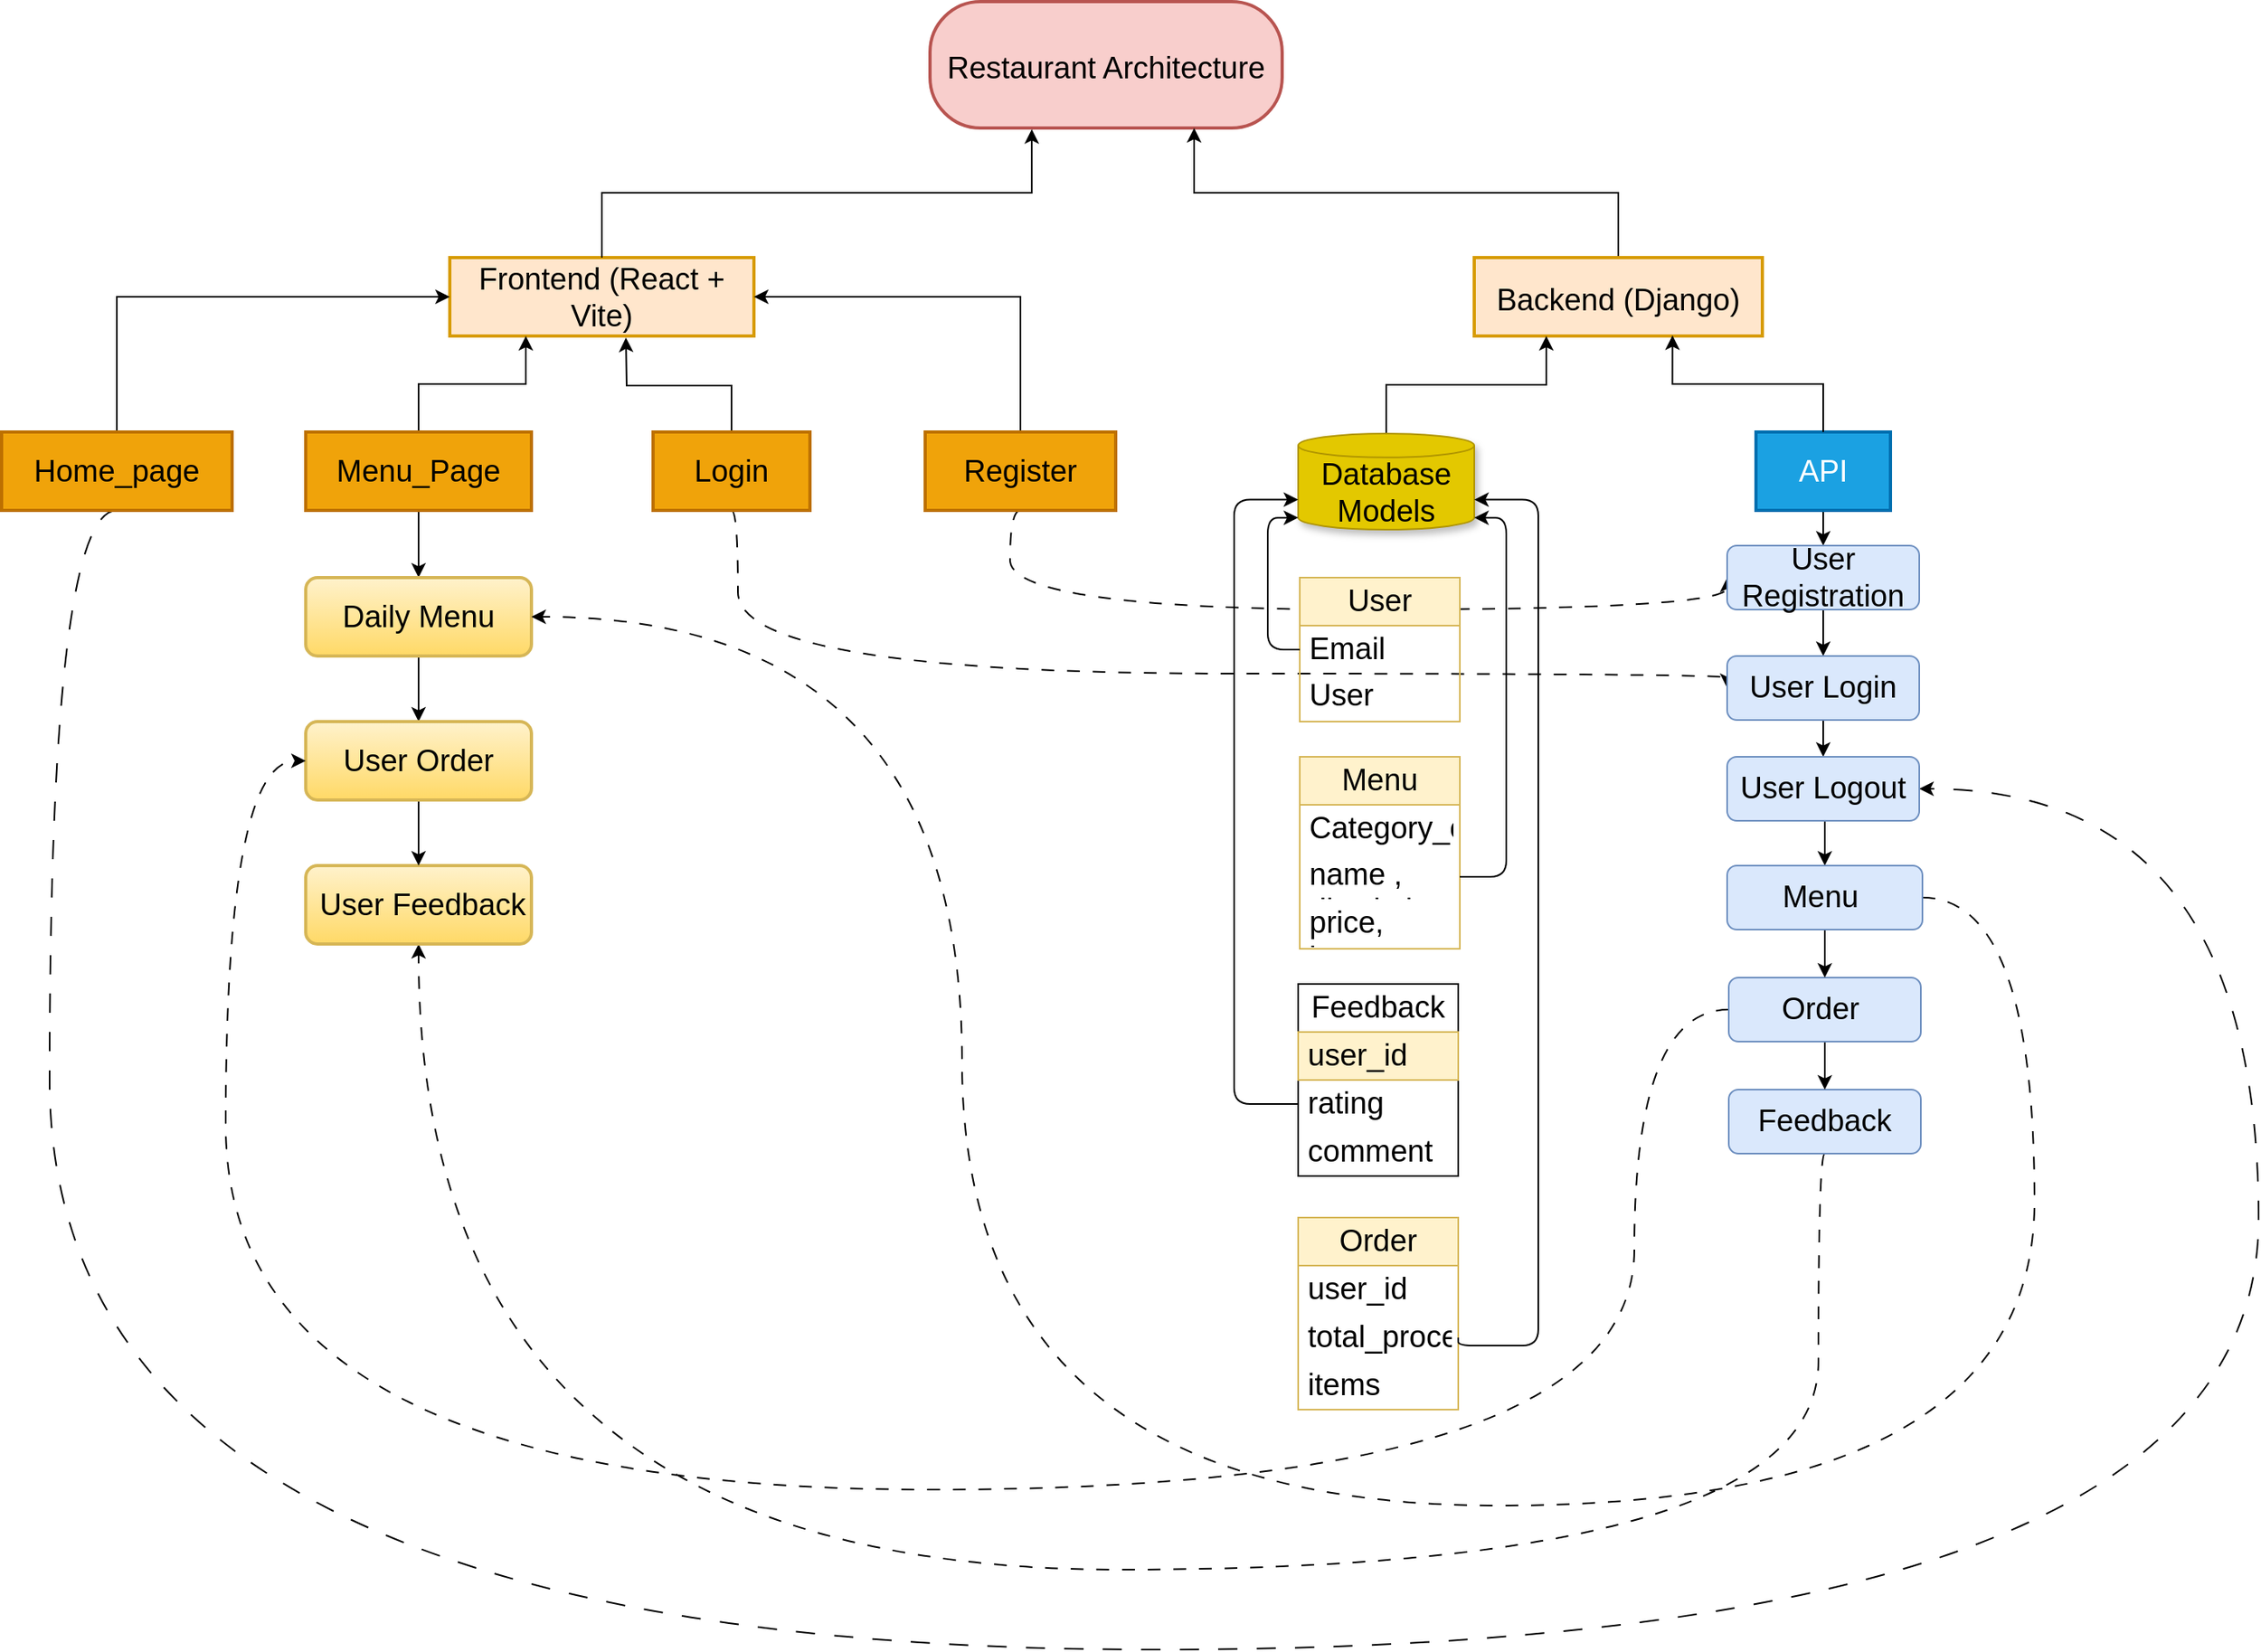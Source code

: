 <mxfile version="24.9.3">
  <diagram name="Page-1" id="EpPDLjpg0aHmwE1YWelU">
    <mxGraphModel grid="1" page="1" gridSize="10" guides="1" tooltips="1" connect="1" arrows="1" fold="1" pageScale="1" pageWidth="850" pageHeight="1100" math="0" shadow="0">
      <root>
        <mxCell id="0" />
        <mxCell id="1" parent="0" />
        <mxCell id="2" value="Restaurant Architecture" style="rounded=1;arcSize=40;strokeWidth=2;fillColor=#f8cecc;strokeColor=#b85450;fontSize=19;" vertex="1" parent="1">
          <mxGeometry x="660" y="40" width="220" height="79" as="geometry" />
        </mxCell>
        <mxCell id="3" value="Frontend (React + Vite)" style="whiteSpace=wrap;strokeWidth=2;fillColor=#ffe6cc;strokeColor=#d79b00;fontSize=19;" vertex="1" parent="1">
          <mxGeometry x="360" y="200" width="190" height="49" as="geometry" />
        </mxCell>
        <mxCell id="tLVwqjxXqg0BKom8Ir9m-57" style="edgeStyle=orthogonalEdgeStyle;rounded=0;orthogonalLoop=1;jettySize=auto;html=1;exitX=0.5;exitY=0;exitDx=0;exitDy=0;entryX=0.75;entryY=1;entryDx=0;entryDy=0;fontSize=19;" edge="1" parent="1" source="4" target="2">
          <mxGeometry relative="1" as="geometry" />
        </mxCell>
        <mxCell id="4" value="Backend (Django)" style="rounded=0;arcSize=40;strokeWidth=2;fillColor=#ffe6cc;strokeColor=#d79b00;fontSize=19;" vertex="1" parent="1">
          <mxGeometry x="1000" y="200" width="180" height="49" as="geometry" />
        </mxCell>
        <mxCell id="tLVwqjxXqg0BKom8Ir9m-48" style="edgeStyle=orthogonalEdgeStyle;rounded=0;orthogonalLoop=1;jettySize=auto;html=1;exitX=0.5;exitY=0;exitDx=0;exitDy=0;entryX=0;entryY=0.5;entryDx=0;entryDy=0;fontSize=19;" edge="1" parent="1" source="5" target="3">
          <mxGeometry relative="1" as="geometry" />
        </mxCell>
        <mxCell id="tLVwqjxXqg0BKom8Ir9m-102" style="edgeStyle=orthogonalEdgeStyle;rounded=0;orthogonalLoop=1;jettySize=auto;html=1;exitX=0.5;exitY=1;exitDx=0;exitDy=0;entryX=1;entryY=0.5;entryDx=0;entryDy=0;dashed=1;dashPattern=12 12;curved=1;" edge="1" parent="1" source="5" target="tLVwqjxXqg0BKom8Ir9m-91">
          <mxGeometry relative="1" as="geometry">
            <Array as="points">
              <mxPoint x="110" y="358" />
              <mxPoint x="110" y="1070" />
              <mxPoint x="1490" y="1070" />
              <mxPoint x="1490" y="532" />
            </Array>
          </mxGeometry>
        </mxCell>
        <mxCell id="5" value="Home_page" style="whiteSpace=wrap;strokeWidth=2;fillColor=#f0a30a;fontColor=#000000;strokeColor=#BD7000;fontSize=19;" vertex="1" parent="1">
          <mxGeometry x="80" y="309" width="144" height="49" as="geometry" />
        </mxCell>
        <mxCell id="tLVwqjxXqg0BKom8Ir9m-49" style="edgeStyle=orthogonalEdgeStyle;rounded=0;orthogonalLoop=1;jettySize=auto;html=1;exitX=0.5;exitY=0;exitDx=0;exitDy=0;entryX=0.25;entryY=1;entryDx=0;entryDy=0;fontSize=19;" edge="1" parent="1" source="6" target="3">
          <mxGeometry relative="1" as="geometry" />
        </mxCell>
        <mxCell id="tLVwqjxXqg0BKom8Ir9m-53" style="edgeStyle=orthogonalEdgeStyle;rounded=0;orthogonalLoop=1;jettySize=auto;html=1;exitX=0.5;exitY=1;exitDx=0;exitDy=0;entryX=0.5;entryY=0;entryDx=0;entryDy=0;fontSize=19;" edge="1" parent="1" source="6" target="tLVwqjxXqg0BKom8Ir9m-39">
          <mxGeometry relative="1" as="geometry" />
        </mxCell>
        <mxCell id="6" value="Menu_Page" style="whiteSpace=wrap;strokeWidth=2;fillColor=#f0a30a;fontColor=#000000;strokeColor=#BD7000;fontSize=19;" vertex="1" parent="1">
          <mxGeometry x="270" y="309" width="141" height="49" as="geometry" />
        </mxCell>
        <mxCell id="tLVwqjxXqg0BKom8Ir9m-50" style="edgeStyle=orthogonalEdgeStyle;rounded=0;orthogonalLoop=1;jettySize=auto;html=1;exitX=0.5;exitY=0;exitDx=0;exitDy=0;fontSize=19;" edge="1" parent="1" source="10">
          <mxGeometry relative="1" as="geometry">
            <mxPoint x="470" y="250" as="targetPoint" />
          </mxGeometry>
        </mxCell>
        <mxCell id="tLVwqjxXqg0BKom8Ir9m-100" style="edgeStyle=orthogonalEdgeStyle;rounded=0;orthogonalLoop=1;jettySize=auto;html=1;exitX=0.5;exitY=1;exitDx=0;exitDy=0;entryX=0;entryY=0.5;entryDx=0;entryDy=0;curved=1;dashed=1;dashPattern=8 8;fontSize=19;" edge="1" parent="1" source="10" target="tLVwqjxXqg0BKom8Ir9m-90">
          <mxGeometry relative="1" as="geometry">
            <Array as="points">
              <mxPoint x="540" y="358" />
              <mxPoint x="540" y="460" />
              <mxPoint x="1158" y="460" />
            </Array>
          </mxGeometry>
        </mxCell>
        <mxCell id="10" value="Login" style="whiteSpace=wrap;strokeWidth=2;fillColor=#f0a30a;fontColor=#000000;strokeColor=#BD7000;fontSize=19;" vertex="1" parent="1">
          <mxGeometry x="487" y="309" width="98" height="49" as="geometry" />
        </mxCell>
        <mxCell id="tLVwqjxXqg0BKom8Ir9m-51" style="edgeStyle=orthogonalEdgeStyle;rounded=0;orthogonalLoop=1;jettySize=auto;html=1;exitX=0.5;exitY=0;exitDx=0;exitDy=0;entryX=1;entryY=0.5;entryDx=0;entryDy=0;fontSize=19;" edge="1" parent="1" source="11" target="3">
          <mxGeometry relative="1" as="geometry" />
        </mxCell>
        <mxCell id="tLVwqjxXqg0BKom8Ir9m-101" style="edgeStyle=orthogonalEdgeStyle;rounded=0;orthogonalLoop=1;jettySize=auto;html=1;exitX=0.5;exitY=1;exitDx=0;exitDy=0;entryX=0;entryY=0.5;entryDx=0;entryDy=0;curved=1;dashed=1;dashPattern=8 8;fontSize=19;" edge="1" parent="1" source="11" target="tLVwqjxXqg0BKom8Ir9m-89">
          <mxGeometry relative="1" as="geometry">
            <Array as="points">
              <mxPoint x="710" y="358" />
              <mxPoint x="710" y="420" />
              <mxPoint x="1158" y="420" />
            </Array>
          </mxGeometry>
        </mxCell>
        <mxCell id="11" value="Register" style="whiteSpace=wrap;strokeWidth=2;fillColor=#f0a30a;fontColor=#000000;strokeColor=#BD7000;fontSize=19;" vertex="1" parent="1">
          <mxGeometry x="657" y="309" width="119" height="49" as="geometry" />
        </mxCell>
        <mxCell id="tLVwqjxXqg0BKom8Ir9m-46" style="edgeStyle=orthogonalEdgeStyle;rounded=0;orthogonalLoop=1;jettySize=auto;html=1;exitX=0.5;exitY=0;exitDx=0;exitDy=0;entryX=0.25;entryY=1;entryDx=0;entryDy=0;exitPerimeter=0;fontSize=19;" edge="1" parent="1" source="tLVwqjxXqg0BKom8Ir9m-58" target="4">
          <mxGeometry relative="1" as="geometry">
            <mxPoint x="955.0" y="309" as="sourcePoint" />
          </mxGeometry>
        </mxCell>
        <mxCell id="tLVwqjxXqg0BKom8Ir9m-103" style="edgeStyle=orthogonalEdgeStyle;rounded=0;orthogonalLoop=1;jettySize=auto;html=1;exitX=0.5;exitY=1;exitDx=0;exitDy=0;entryX=0.5;entryY=0;entryDx=0;entryDy=0;fontSize=19;" edge="1" parent="1" source="14" target="tLVwqjxXqg0BKom8Ir9m-89">
          <mxGeometry relative="1" as="geometry" />
        </mxCell>
        <mxCell id="14" value="API" style="whiteSpace=wrap;strokeWidth=2;fillColor=#1ba1e2;fontColor=#ffffff;strokeColor=#006EAF;fontSize=19;" vertex="1" parent="1">
          <mxGeometry x="1176" y="309" width="84" height="49" as="geometry" />
        </mxCell>
        <mxCell id="tLVwqjxXqg0BKom8Ir9m-54" style="edgeStyle=orthogonalEdgeStyle;rounded=0;orthogonalLoop=1;jettySize=auto;html=1;exitX=0.5;exitY=1;exitDx=0;exitDy=0;entryX=0.5;entryY=0;entryDx=0;entryDy=0;fontSize=19;" edge="1" parent="1" source="tLVwqjxXqg0BKom8Ir9m-39" target="tLVwqjxXqg0BKom8Ir9m-45">
          <mxGeometry relative="1" as="geometry" />
        </mxCell>
        <mxCell id="tLVwqjxXqg0BKom8Ir9m-39" value="Daily Menu" style="whiteSpace=wrap;strokeWidth=2;rounded=1;fontSize=19;fillColor=#fff2cc;strokeColor=#d6b656;gradientColor=#ffd966;" vertex="1" parent="1">
          <mxGeometry x="270" y="400" width="141" height="49" as="geometry" />
        </mxCell>
        <mxCell id="tLVwqjxXqg0BKom8Ir9m-99" style="edgeStyle=orthogonalEdgeStyle;rounded=0;orthogonalLoop=1;jettySize=auto;html=1;exitX=0.5;exitY=1;exitDx=0;exitDy=0;entryX=0.5;entryY=1;entryDx=0;entryDy=0;curved=1;dashed=1;dashPattern=8 8;fontSize=19;" edge="1" parent="1" source="tLVwqjxXqg0BKom8Ir9m-92" target="tLVwqjxXqg0BKom8Ir9m-44">
          <mxGeometry relative="1" as="geometry">
            <Array as="points">
              <mxPoint x="1215" y="1020" />
              <mxPoint x="341" y="1020" />
            </Array>
          </mxGeometry>
        </mxCell>
        <mxCell id="tLVwqjxXqg0BKom8Ir9m-44" value=" User Feedback" style="whiteSpace=wrap;strokeWidth=2;rounded=1;fontSize=19;fillColor=#fff2cc;strokeColor=#d6b656;gradientColor=#ffd966;" vertex="1" parent="1">
          <mxGeometry x="270" y="580" width="141" height="49" as="geometry" />
        </mxCell>
        <mxCell id="tLVwqjxXqg0BKom8Ir9m-55" style="edgeStyle=orthogonalEdgeStyle;rounded=0;orthogonalLoop=1;jettySize=auto;html=1;exitX=0.5;exitY=1;exitDx=0;exitDy=0;entryX=0.5;entryY=0;entryDx=0;entryDy=0;fontSize=19;" edge="1" parent="1" source="tLVwqjxXqg0BKom8Ir9m-45" target="tLVwqjxXqg0BKom8Ir9m-44">
          <mxGeometry relative="1" as="geometry" />
        </mxCell>
        <mxCell id="tLVwqjxXqg0BKom8Ir9m-45" value="User Order" style="whiteSpace=wrap;strokeWidth=2;rounded=1;fontSize=19;fillColor=#fff2cc;strokeColor=#d6b656;gradientColor=#ffd966;" vertex="1" parent="1">
          <mxGeometry x="270" y="490" width="141" height="49" as="geometry" />
        </mxCell>
        <mxCell id="tLVwqjxXqg0BKom8Ir9m-47" style="edgeStyle=orthogonalEdgeStyle;rounded=0;orthogonalLoop=1;jettySize=auto;html=1;exitX=0.5;exitY=0;exitDx=0;exitDy=0;entryX=0.688;entryY=0.993;entryDx=0;entryDy=0;entryPerimeter=0;fontSize=19;" edge="1" parent="1" source="14" target="4">
          <mxGeometry relative="1" as="geometry" />
        </mxCell>
        <mxCell id="tLVwqjxXqg0BKom8Ir9m-56" style="edgeStyle=orthogonalEdgeStyle;rounded=0;orthogonalLoop=1;jettySize=auto;html=1;exitX=0.5;exitY=0;exitDx=0;exitDy=0;entryX=0.289;entryY=1.01;entryDx=0;entryDy=0;entryPerimeter=0;fontSize=19;" edge="1" parent="1" source="3" target="2">
          <mxGeometry relative="1" as="geometry" />
        </mxCell>
        <mxCell id="tLVwqjxXqg0BKom8Ir9m-58" value="Database Models" style="shape=cylinder3;whiteSpace=wrap;html=1;boundedLbl=1;backgroundOutline=1;size=7.444;shadow=1;fillColor=#e3c800;fontColor=#000000;strokeColor=#B09500;fontSize=19;" vertex="1" parent="1">
          <mxGeometry x="890" y="310" width="110" height="60" as="geometry" />
        </mxCell>
        <mxCell id="tLVwqjxXqg0BKom8Ir9m-59" value="User" style="swimlane;fontStyle=0;childLayout=stackLayout;horizontal=1;startSize=30;horizontalStack=0;resizeParent=1;resizeParentMax=0;resizeLast=0;collapsible=1;marginBottom=0;whiteSpace=wrap;html=1;fillColor=#fff2cc;strokeColor=#d6b656;fontSize=19;" vertex="1" parent="1">
          <mxGeometry x="891" y="400" width="100" height="90" as="geometry">
            <mxRectangle x="880" y="450" width="70" height="30" as="alternateBounds" />
          </mxGeometry>
        </mxCell>
        <mxCell id="tLVwqjxXqg0BKom8Ir9m-61" value="Email" style="text;strokeColor=none;fillColor=none;align=left;verticalAlign=middle;spacingLeft=4;spacingRight=4;overflow=hidden;points=[[0,0.5],[1,0.5]];portConstraint=eastwest;rotatable=0;whiteSpace=wrap;html=1;fontSize=19;" vertex="1" parent="tLVwqjxXqg0BKom8Ir9m-59">
          <mxGeometry y="30" width="100" height="30" as="geometry" />
        </mxCell>
        <mxCell id="tLVwqjxXqg0BKom8Ir9m-62" value="User name" style="text;strokeColor=none;fillColor=none;align=left;verticalAlign=middle;spacingLeft=4;spacingRight=4;overflow=hidden;points=[[0,0.5],[1,0.5]];portConstraint=eastwest;rotatable=0;whiteSpace=wrap;html=1;fontSize=19;" vertex="1" parent="tLVwqjxXqg0BKom8Ir9m-59">
          <mxGeometry y="60" width="100" height="30" as="geometry" />
        </mxCell>
        <mxCell id="tLVwqjxXqg0BKom8Ir9m-63" value="Menu" style="swimlane;fontStyle=0;childLayout=stackLayout;horizontal=1;startSize=30;horizontalStack=0;resizeParent=1;resizeParentMax=0;resizeLast=0;collapsible=1;marginBottom=0;whiteSpace=wrap;html=1;fillColor=#fff2cc;strokeColor=#d6b656;fontSize=19;" vertex="1" parent="1">
          <mxGeometry x="891" y="512" width="100" height="120" as="geometry" />
        </mxCell>
        <mxCell id="tLVwqjxXqg0BKom8Ir9m-64" value="Category_choices" style="text;strokeColor=none;fillColor=none;align=left;verticalAlign=middle;spacingLeft=4;spacingRight=4;overflow=hidden;points=[[0,0.5],[1,0.5]];portConstraint=eastwest;rotatable=0;whiteSpace=wrap;html=1;fontSize=19;" vertex="1" parent="tLVwqjxXqg0BKom8Ir9m-63">
          <mxGeometry y="30" width="100" height="30" as="geometry" />
        </mxCell>
        <mxCell id="tLVwqjxXqg0BKom8Ir9m-65" value="name , discription" style="text;strokeColor=none;fillColor=none;align=left;verticalAlign=middle;spacingLeft=4;spacingRight=4;overflow=hidden;points=[[0,0.5],[1,0.5]];portConstraint=eastwest;rotatable=0;whiteSpace=wrap;html=1;fontSize=19;" vertex="1" parent="tLVwqjxXqg0BKom8Ir9m-63">
          <mxGeometry y="60" width="100" height="30" as="geometry" />
        </mxCell>
        <mxCell id="tLVwqjxXqg0BKom8Ir9m-66" value="price, image" style="text;strokeColor=none;fillColor=none;align=left;verticalAlign=middle;spacingLeft=4;spacingRight=4;overflow=hidden;points=[[0,0.5],[1,0.5]];portConstraint=eastwest;rotatable=0;whiteSpace=wrap;html=1;fontSize=19;" vertex="1" parent="tLVwqjxXqg0BKom8Ir9m-63">
          <mxGeometry y="90" width="100" height="30" as="geometry" />
        </mxCell>
        <mxCell id="tLVwqjxXqg0BKom8Ir9m-67" value="Feedback" style="swimlane;fontStyle=0;childLayout=stackLayout;horizontal=1;startSize=30;horizontalStack=0;resizeParent=1;resizeParentMax=0;resizeLast=0;collapsible=1;marginBottom=0;whiteSpace=wrap;html=1;fontSize=19;" vertex="1" parent="1">
          <mxGeometry x="890" y="654" width="100" height="120" as="geometry" />
        </mxCell>
        <mxCell id="tLVwqjxXqg0BKom8Ir9m-68" value="user_id" style="text;strokeColor=#d6b656;fillColor=#fff2cc;align=left;verticalAlign=middle;spacingLeft=4;spacingRight=4;overflow=hidden;points=[[0,0.5],[1,0.5]];portConstraint=eastwest;rotatable=0;whiteSpace=wrap;html=1;fontSize=19;" vertex="1" parent="tLVwqjxXqg0BKom8Ir9m-67">
          <mxGeometry y="30" width="100" height="30" as="geometry" />
        </mxCell>
        <mxCell id="tLVwqjxXqg0BKom8Ir9m-69" value="rating" style="text;strokeColor=none;fillColor=none;align=left;verticalAlign=middle;spacingLeft=4;spacingRight=4;overflow=hidden;points=[[0,0.5],[1,0.5]];portConstraint=eastwest;rotatable=0;whiteSpace=wrap;html=1;fontSize=19;" vertex="1" parent="tLVwqjxXqg0BKom8Ir9m-67">
          <mxGeometry y="60" width="100" height="30" as="geometry" />
        </mxCell>
        <mxCell id="tLVwqjxXqg0BKom8Ir9m-70" value="comment" style="text;strokeColor=none;fillColor=none;align=left;verticalAlign=middle;spacingLeft=4;spacingRight=4;overflow=hidden;points=[[0,0.5],[1,0.5]];portConstraint=eastwest;rotatable=0;whiteSpace=wrap;html=1;fontSize=19;" vertex="1" parent="tLVwqjxXqg0BKom8Ir9m-67">
          <mxGeometry y="90" width="100" height="30" as="geometry" />
        </mxCell>
        <mxCell id="tLVwqjxXqg0BKom8Ir9m-71" value="Order" style="swimlane;fontStyle=0;childLayout=stackLayout;horizontal=1;startSize=30;horizontalStack=0;resizeParent=1;resizeParentMax=0;resizeLast=0;collapsible=1;marginBottom=0;whiteSpace=wrap;html=1;fillColor=#fff2cc;strokeColor=#d6b656;fontSize=19;" vertex="1" parent="1">
          <mxGeometry x="890" y="800" width="100" height="120" as="geometry" />
        </mxCell>
        <mxCell id="tLVwqjxXqg0BKom8Ir9m-72" value="user_id" style="text;strokeColor=none;fillColor=none;align=left;verticalAlign=middle;spacingLeft=4;spacingRight=4;overflow=hidden;points=[[0,0.5],[1,0.5]];portConstraint=eastwest;rotatable=0;whiteSpace=wrap;html=1;fontSize=19;" vertex="1" parent="tLVwqjxXqg0BKom8Ir9m-71">
          <mxGeometry y="30" width="100" height="30" as="geometry" />
        </mxCell>
        <mxCell id="tLVwqjxXqg0BKom8Ir9m-73" value="total_proce" style="text;strokeColor=none;fillColor=none;align=left;verticalAlign=middle;spacingLeft=4;spacingRight=4;overflow=hidden;points=[[0,0.5],[1,0.5]];portConstraint=eastwest;rotatable=0;whiteSpace=wrap;html=1;fontSize=19;" vertex="1" parent="tLVwqjxXqg0BKom8Ir9m-71">
          <mxGeometry y="60" width="100" height="30" as="geometry" />
        </mxCell>
        <mxCell id="tLVwqjxXqg0BKom8Ir9m-74" value="items" style="text;strokeColor=none;fillColor=none;align=left;verticalAlign=middle;spacingLeft=4;spacingRight=4;overflow=hidden;points=[[0,0.5],[1,0.5]];portConstraint=eastwest;rotatable=0;whiteSpace=wrap;html=1;fontSize=19;" vertex="1" parent="tLVwqjxXqg0BKom8Ir9m-71">
          <mxGeometry y="90" width="100" height="30" as="geometry" />
        </mxCell>
        <mxCell id="tLVwqjxXqg0BKom8Ir9m-76" style="edgeStyle=orthogonalEdgeStyle;rounded=1;orthogonalLoop=1;jettySize=auto;html=1;exitX=0;exitY=0.5;exitDx=0;exitDy=0;entryX=0;entryY=1;entryDx=0;entryDy=-7.444;entryPerimeter=0;curved=0;fontSize=19;" edge="1" parent="1" source="tLVwqjxXqg0BKom8Ir9m-61" target="tLVwqjxXqg0BKom8Ir9m-58">
          <mxGeometry relative="1" as="geometry" />
        </mxCell>
        <mxCell id="tLVwqjxXqg0BKom8Ir9m-77" style="edgeStyle=orthogonalEdgeStyle;rounded=1;orthogonalLoop=1;jettySize=auto;html=1;exitX=1;exitY=0.5;exitDx=0;exitDy=0;entryX=1;entryY=1;entryDx=0;entryDy=-7.444;entryPerimeter=0;curved=0;fontSize=19;" edge="1" parent="1" source="tLVwqjxXqg0BKom8Ir9m-65" target="tLVwqjxXqg0BKom8Ir9m-58">
          <mxGeometry relative="1" as="geometry" />
        </mxCell>
        <mxCell id="tLVwqjxXqg0BKom8Ir9m-78" style="edgeStyle=orthogonalEdgeStyle;rounded=1;orthogonalLoop=1;jettySize=auto;html=1;exitX=0;exitY=0.5;exitDx=0;exitDy=0;entryX=0;entryY=0;entryDx=0;entryDy=41.278;entryPerimeter=0;curved=0;fontSize=19;" edge="1" parent="1" source="tLVwqjxXqg0BKom8Ir9m-69" target="tLVwqjxXqg0BKom8Ir9m-58">
          <mxGeometry relative="1" as="geometry">
            <Array as="points">
              <mxPoint x="850" y="729" />
              <mxPoint x="850" y="351" />
            </Array>
          </mxGeometry>
        </mxCell>
        <mxCell id="tLVwqjxXqg0BKom8Ir9m-79" style="edgeStyle=orthogonalEdgeStyle;rounded=1;orthogonalLoop=1;jettySize=auto;html=1;exitX=1;exitY=0.5;exitDx=0;exitDy=0;entryX=1;entryY=0;entryDx=0;entryDy=41.278;entryPerimeter=0;curved=0;fontSize=19;" edge="1" parent="1" source="tLVwqjxXqg0BKom8Ir9m-73" target="tLVwqjxXqg0BKom8Ir9m-58">
          <mxGeometry relative="1" as="geometry">
            <Array as="points">
              <mxPoint x="990" y="880" />
              <mxPoint x="1040" y="880" />
              <mxPoint x="1040" y="351" />
            </Array>
          </mxGeometry>
        </mxCell>
        <mxCell id="tLVwqjxXqg0BKom8Ir9m-104" style="edgeStyle=orthogonalEdgeStyle;rounded=0;orthogonalLoop=1;jettySize=auto;html=1;exitX=0.5;exitY=1;exitDx=0;exitDy=0;fontSize=19;" edge="1" parent="1" source="tLVwqjxXqg0BKom8Ir9m-89" target="tLVwqjxXqg0BKom8Ir9m-90">
          <mxGeometry relative="1" as="geometry" />
        </mxCell>
        <mxCell id="tLVwqjxXqg0BKom8Ir9m-89" value="User Registration" style="rounded=1;whiteSpace=wrap;html=1;fillColor=#dae8fc;strokeColor=#6c8ebf;fontSize=19;" vertex="1" parent="1">
          <mxGeometry x="1158" y="380" width="120" height="40" as="geometry" />
        </mxCell>
        <mxCell id="tLVwqjxXqg0BKom8Ir9m-105" style="edgeStyle=orthogonalEdgeStyle;rounded=0;orthogonalLoop=1;jettySize=auto;html=1;exitX=0.5;exitY=1;exitDx=0;exitDy=0;entryX=0.5;entryY=0;entryDx=0;entryDy=0;fontSize=19;" edge="1" parent="1" source="tLVwqjxXqg0BKom8Ir9m-90" target="tLVwqjxXqg0BKom8Ir9m-91">
          <mxGeometry relative="1" as="geometry" />
        </mxCell>
        <mxCell id="tLVwqjxXqg0BKom8Ir9m-90" value="User Login" style="rounded=1;whiteSpace=wrap;html=1;fillColor=#dae8fc;strokeColor=#6c8ebf;fontSize=19;" vertex="1" parent="1">
          <mxGeometry x="1158" y="449" width="120" height="40" as="geometry" />
        </mxCell>
        <mxCell id="tLVwqjxXqg0BKom8Ir9m-106" style="edgeStyle=orthogonalEdgeStyle;rounded=0;orthogonalLoop=1;jettySize=auto;html=1;exitX=0.5;exitY=1;exitDx=0;exitDy=0;entryX=0.5;entryY=0;entryDx=0;entryDy=0;fontSize=19;" edge="1" parent="1" source="tLVwqjxXqg0BKom8Ir9m-91" target="tLVwqjxXqg0BKom8Ir9m-94">
          <mxGeometry relative="1" as="geometry" />
        </mxCell>
        <mxCell id="tLVwqjxXqg0BKom8Ir9m-91" value="User Logout" style="rounded=1;whiteSpace=wrap;html=1;fillColor=#dae8fc;strokeColor=#6c8ebf;fontSize=19;" vertex="1" parent="1">
          <mxGeometry x="1158" y="512" width="120" height="40" as="geometry" />
        </mxCell>
        <mxCell id="tLVwqjxXqg0BKom8Ir9m-92" value="Feedback" style="rounded=1;whiteSpace=wrap;html=1;fillColor=#dae8fc;strokeColor=#6c8ebf;fontSize=19;" vertex="1" parent="1">
          <mxGeometry x="1159" y="720" width="120" height="40" as="geometry" />
        </mxCell>
        <mxCell id="tLVwqjxXqg0BKom8Ir9m-97" style="edgeStyle=orthogonalEdgeStyle;rounded=0;orthogonalLoop=1;jettySize=auto;html=1;exitX=0;exitY=0.5;exitDx=0;exitDy=0;entryX=0;entryY=0.5;entryDx=0;entryDy=0;curved=1;dashed=1;dashPattern=8 8;fontSize=19;" edge="1" parent="1" source="tLVwqjxXqg0BKom8Ir9m-93" target="tLVwqjxXqg0BKom8Ir9m-45">
          <mxGeometry relative="1" as="geometry">
            <Array as="points">
              <mxPoint x="1100" y="670" />
              <mxPoint x="1100" y="970" />
              <mxPoint x="220" y="970" />
              <mxPoint x="220" y="515" />
            </Array>
          </mxGeometry>
        </mxCell>
        <mxCell id="tLVwqjxXqg0BKom8Ir9m-109" style="edgeStyle=orthogonalEdgeStyle;rounded=0;orthogonalLoop=1;jettySize=auto;html=1;exitX=0.5;exitY=1;exitDx=0;exitDy=0;entryX=0.5;entryY=0;entryDx=0;entryDy=0;fontSize=19;" edge="1" parent="1" source="tLVwqjxXqg0BKom8Ir9m-93" target="tLVwqjxXqg0BKom8Ir9m-92">
          <mxGeometry relative="1" as="geometry" />
        </mxCell>
        <mxCell id="tLVwqjxXqg0BKom8Ir9m-93" value="Order&amp;nbsp;" style="rounded=1;whiteSpace=wrap;html=1;fillColor=#dae8fc;strokeColor=#6c8ebf;fontSize=19;" vertex="1" parent="1">
          <mxGeometry x="1159" y="650" width="120" height="40" as="geometry" />
        </mxCell>
        <mxCell id="tLVwqjxXqg0BKom8Ir9m-96" style="edgeStyle=orthogonalEdgeStyle;rounded=0;orthogonalLoop=1;jettySize=auto;html=1;exitX=1;exitY=0.5;exitDx=0;exitDy=0;entryX=1;entryY=0.5;entryDx=0;entryDy=0;curved=1;dashed=1;dashPattern=8 8;fontSize=19;" edge="1" parent="1" source="tLVwqjxXqg0BKom8Ir9m-94" target="tLVwqjxXqg0BKom8Ir9m-39">
          <mxGeometry relative="1" as="geometry">
            <Array as="points">
              <mxPoint x="1350" y="600" />
              <mxPoint x="1350" y="980" />
              <mxPoint x="680" y="980" />
              <mxPoint x="680" y="425" />
            </Array>
          </mxGeometry>
        </mxCell>
        <mxCell id="tLVwqjxXqg0BKom8Ir9m-108" style="edgeStyle=orthogonalEdgeStyle;rounded=0;orthogonalLoop=1;jettySize=auto;html=1;exitX=0.5;exitY=1;exitDx=0;exitDy=0;fontSize=19;" edge="1" parent="1" source="tLVwqjxXqg0BKom8Ir9m-94" target="tLVwqjxXqg0BKom8Ir9m-93">
          <mxGeometry relative="1" as="geometry" />
        </mxCell>
        <mxCell id="tLVwqjxXqg0BKom8Ir9m-94" value="Menu&amp;nbsp;" style="rounded=1;whiteSpace=wrap;html=1;fillColor=#dae8fc;strokeColor=#6c8ebf;fontSize=19;" vertex="1" parent="1">
          <mxGeometry x="1158" y="580" width="122" height="40" as="geometry" />
        </mxCell>
      </root>
    </mxGraphModel>
  </diagram>
</mxfile>
